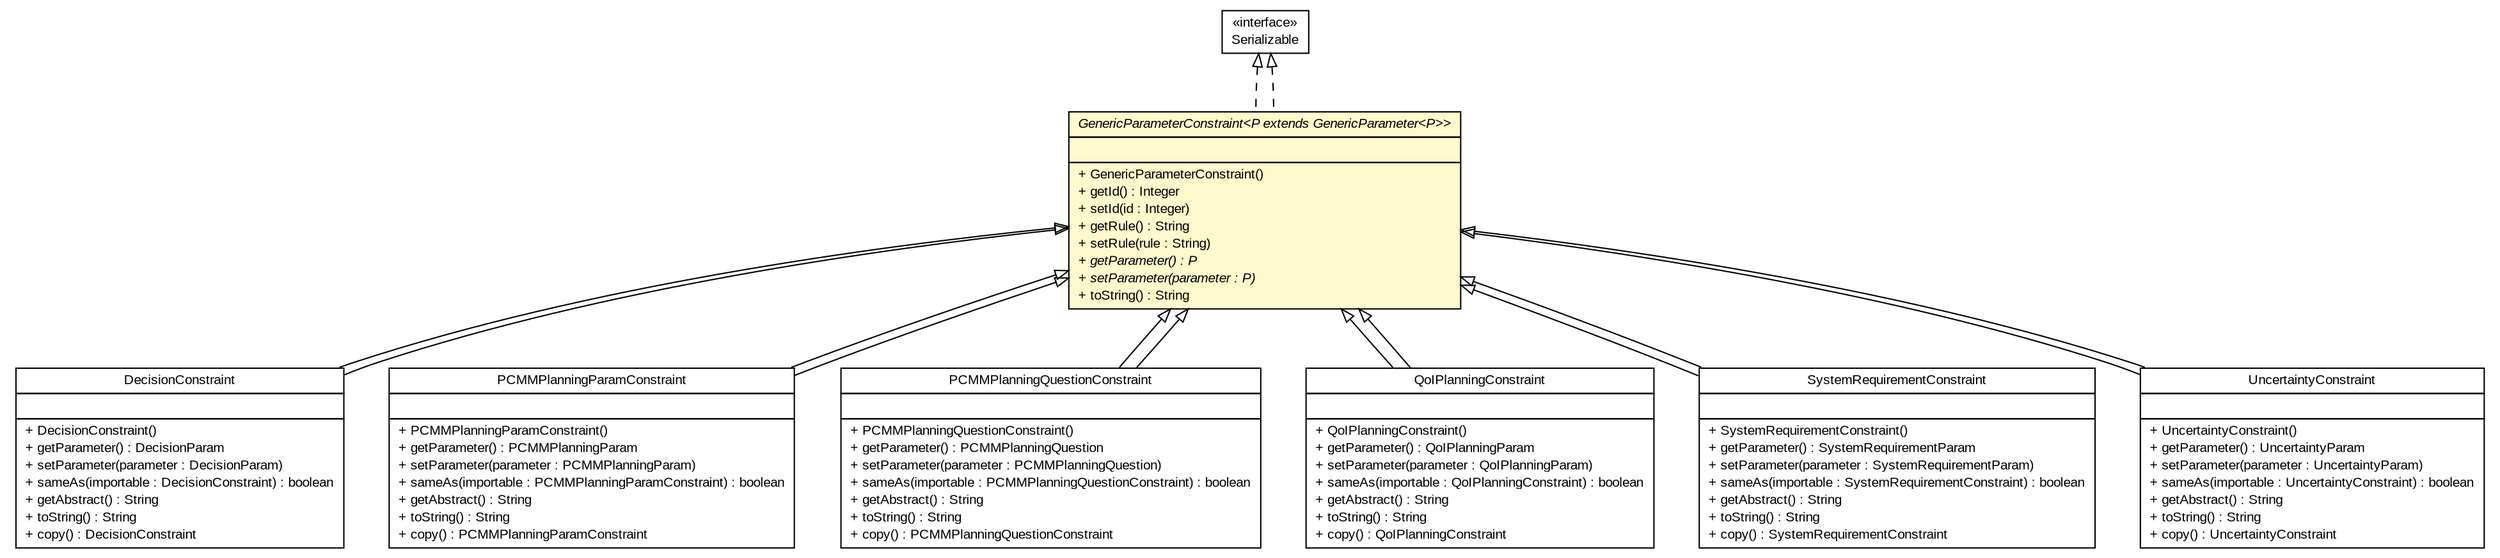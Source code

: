 #!/usr/local/bin/dot
#
# Class diagram 
# Generated by UMLGraph version R5_6-24-gf6e263 (http://www.umlgraph.org/)
#

digraph G {
	edge [fontname="arial",fontsize=10,labelfontname="arial",labelfontsize=10];
	node [fontname="arial",fontsize=10,shape=plaintext];
	nodesep=0.25;
	ranksep=0.5;
	// gov.sandia.cf.model.DecisionConstraint
	c119816 [label=<<table title="gov.sandia.cf.model.DecisionConstraint" border="0" cellborder="1" cellspacing="0" cellpadding="2" port="p" href="./DecisionConstraint.html">
		<tr><td><table border="0" cellspacing="0" cellpadding="1">
<tr><td align="center" balign="center"> DecisionConstraint </td></tr>
		</table></td></tr>
		<tr><td><table border="0" cellspacing="0" cellpadding="1">
<tr><td align="left" balign="left">  </td></tr>
		</table></td></tr>
		<tr><td><table border="0" cellspacing="0" cellpadding="1">
<tr><td align="left" balign="left"> + DecisionConstraint() </td></tr>
<tr><td align="left" balign="left"> + getParameter() : DecisionParam </td></tr>
<tr><td align="left" balign="left"> + setParameter(parameter : DecisionParam) </td></tr>
<tr><td align="left" balign="left"> + sameAs(importable : DecisionConstraint) : boolean </td></tr>
<tr><td align="left" balign="left"> + getAbstract() : String </td></tr>
<tr><td align="left" balign="left"> + toString() : String </td></tr>
<tr><td align="left" balign="left"> + copy() : DecisionConstraint </td></tr>
		</table></td></tr>
		</table>>, URL="./DecisionConstraint.html", fontname="arial", fontcolor="black", fontsize=10.0];
	// gov.sandia.cf.model.GenericParameterConstraint<P extends gov.sandia.cf.model.GenericParameter<P>>
	c119826 [label=<<table title="gov.sandia.cf.model.GenericParameterConstraint" border="0" cellborder="1" cellspacing="0" cellpadding="2" port="p" bgcolor="lemonChiffon" href="./GenericParameterConstraint.html">
		<tr><td><table border="0" cellspacing="0" cellpadding="1">
<tr><td align="center" balign="center"><font face="arial italic"> GenericParameterConstraint&lt;P extends GenericParameter&lt;P&gt;&gt; </font></td></tr>
		</table></td></tr>
		<tr><td><table border="0" cellspacing="0" cellpadding="1">
<tr><td align="left" balign="left">  </td></tr>
		</table></td></tr>
		<tr><td><table border="0" cellspacing="0" cellpadding="1">
<tr><td align="left" balign="left"> + GenericParameterConstraint() </td></tr>
<tr><td align="left" balign="left"> + getId() : Integer </td></tr>
<tr><td align="left" balign="left"> + setId(id : Integer) </td></tr>
<tr><td align="left" balign="left"> + getRule() : String </td></tr>
<tr><td align="left" balign="left"> + setRule(rule : String) </td></tr>
<tr><td align="left" balign="left"><font face="arial italic" point-size="10.0"> + getParameter() : P </font></td></tr>
<tr><td align="left" balign="left"><font face="arial italic" point-size="10.0"> + setParameter(parameter : P) </font></td></tr>
<tr><td align="left" balign="left"> + toString() : String </td></tr>
		</table></td></tr>
		</table>>, URL="./GenericParameterConstraint.html", fontname="arial", fontcolor="black", fontsize=10.0];
	// gov.sandia.cf.model.PCMMPlanningParamConstraint
	c119874 [label=<<table title="gov.sandia.cf.model.PCMMPlanningParamConstraint" border="0" cellborder="1" cellspacing="0" cellpadding="2" port="p" href="./PCMMPlanningParamConstraint.html">
		<tr><td><table border="0" cellspacing="0" cellpadding="1">
<tr><td align="center" balign="center"> PCMMPlanningParamConstraint </td></tr>
		</table></td></tr>
		<tr><td><table border="0" cellspacing="0" cellpadding="1">
<tr><td align="left" balign="left">  </td></tr>
		</table></td></tr>
		<tr><td><table border="0" cellspacing="0" cellpadding="1">
<tr><td align="left" balign="left"> + PCMMPlanningParamConstraint() </td></tr>
<tr><td align="left" balign="left"> + getParameter() : PCMMPlanningParam </td></tr>
<tr><td align="left" balign="left"> + setParameter(parameter : PCMMPlanningParam) </td></tr>
<tr><td align="left" balign="left"> + sameAs(importable : PCMMPlanningParamConstraint) : boolean </td></tr>
<tr><td align="left" balign="left"> + getAbstract() : String </td></tr>
<tr><td align="left" balign="left"> + toString() : String </td></tr>
<tr><td align="left" balign="left"> + copy() : PCMMPlanningParamConstraint </td></tr>
		</table></td></tr>
		</table>>, URL="./PCMMPlanningParamConstraint.html", fontname="arial", fontcolor="black", fontsize=10.0];
	// gov.sandia.cf.model.PCMMPlanningQuestionConstraint
	c119877 [label=<<table title="gov.sandia.cf.model.PCMMPlanningQuestionConstraint" border="0" cellborder="1" cellspacing="0" cellpadding="2" port="p" href="./PCMMPlanningQuestionConstraint.html">
		<tr><td><table border="0" cellspacing="0" cellpadding="1">
<tr><td align="center" balign="center"> PCMMPlanningQuestionConstraint </td></tr>
		</table></td></tr>
		<tr><td><table border="0" cellspacing="0" cellpadding="1">
<tr><td align="left" balign="left">  </td></tr>
		</table></td></tr>
		<tr><td><table border="0" cellspacing="0" cellpadding="1">
<tr><td align="left" balign="left"> + PCMMPlanningQuestionConstraint() </td></tr>
<tr><td align="left" balign="left"> + getParameter() : PCMMPlanningQuestion </td></tr>
<tr><td align="left" balign="left"> + setParameter(parameter : PCMMPlanningQuestion) </td></tr>
<tr><td align="left" balign="left"> + sameAs(importable : PCMMPlanningQuestionConstraint) : boolean </td></tr>
<tr><td align="left" balign="left"> + getAbstract() : String </td></tr>
<tr><td align="left" balign="left"> + toString() : String </td></tr>
<tr><td align="left" balign="left"> + copy() : PCMMPlanningQuestionConstraint </td></tr>
		</table></td></tr>
		</table>>, URL="./PCMMPlanningQuestionConstraint.html", fontname="arial", fontcolor="black", fontsize=10.0];
	// gov.sandia.cf.model.QoIPlanningConstraint
	c119907 [label=<<table title="gov.sandia.cf.model.QoIPlanningConstraint" border="0" cellborder="1" cellspacing="0" cellpadding="2" port="p" href="./QoIPlanningConstraint.html">
		<tr><td><table border="0" cellspacing="0" cellpadding="1">
<tr><td align="center" balign="center"> QoIPlanningConstraint </td></tr>
		</table></td></tr>
		<tr><td><table border="0" cellspacing="0" cellpadding="1">
<tr><td align="left" balign="left">  </td></tr>
		</table></td></tr>
		<tr><td><table border="0" cellspacing="0" cellpadding="1">
<tr><td align="left" balign="left"> + QoIPlanningConstraint() </td></tr>
<tr><td align="left" balign="left"> + getParameter() : QoIPlanningParam </td></tr>
<tr><td align="left" balign="left"> + setParameter(parameter : QoIPlanningParam) </td></tr>
<tr><td align="left" balign="left"> + sameAs(importable : QoIPlanningConstraint) : boolean </td></tr>
<tr><td align="left" balign="left"> + getAbstract() : String </td></tr>
<tr><td align="left" balign="left"> + toString() : String </td></tr>
<tr><td align="left" balign="left"> + copy() : QoIPlanningConstraint </td></tr>
		</table></td></tr>
		</table>>, URL="./QoIPlanningConstraint.html", fontname="arial", fontcolor="black", fontsize=10.0];
	// gov.sandia.cf.model.SystemRequirementConstraint
	c119920 [label=<<table title="gov.sandia.cf.model.SystemRequirementConstraint" border="0" cellborder="1" cellspacing="0" cellpadding="2" port="p" href="./SystemRequirementConstraint.html">
		<tr><td><table border="0" cellspacing="0" cellpadding="1">
<tr><td align="center" balign="center"> SystemRequirementConstraint </td></tr>
		</table></td></tr>
		<tr><td><table border="0" cellspacing="0" cellpadding="1">
<tr><td align="left" balign="left">  </td></tr>
		</table></td></tr>
		<tr><td><table border="0" cellspacing="0" cellpadding="1">
<tr><td align="left" balign="left"> + SystemRequirementConstraint() </td></tr>
<tr><td align="left" balign="left"> + getParameter() : SystemRequirementParam </td></tr>
<tr><td align="left" balign="left"> + setParameter(parameter : SystemRequirementParam) </td></tr>
<tr><td align="left" balign="left"> + sameAs(importable : SystemRequirementConstraint) : boolean </td></tr>
<tr><td align="left" balign="left"> + getAbstract() : String </td></tr>
<tr><td align="left" balign="left"> + toString() : String </td></tr>
<tr><td align="left" balign="left"> + copy() : SystemRequirementConstraint </td></tr>
		</table></td></tr>
		</table>>, URL="./SystemRequirementConstraint.html", fontname="arial", fontcolor="black", fontsize=10.0];
	// gov.sandia.cf.model.UncertaintyConstraint
	c119929 [label=<<table title="gov.sandia.cf.model.UncertaintyConstraint" border="0" cellborder="1" cellspacing="0" cellpadding="2" port="p" href="./UncertaintyConstraint.html">
		<tr><td><table border="0" cellspacing="0" cellpadding="1">
<tr><td align="center" balign="center"> UncertaintyConstraint </td></tr>
		</table></td></tr>
		<tr><td><table border="0" cellspacing="0" cellpadding="1">
<tr><td align="left" balign="left">  </td></tr>
		</table></td></tr>
		<tr><td><table border="0" cellspacing="0" cellpadding="1">
<tr><td align="left" balign="left"> + UncertaintyConstraint() </td></tr>
<tr><td align="left" balign="left"> + getParameter() : UncertaintyParam </td></tr>
<tr><td align="left" balign="left"> + setParameter(parameter : UncertaintyParam) </td></tr>
<tr><td align="left" balign="left"> + sameAs(importable : UncertaintyConstraint) : boolean </td></tr>
<tr><td align="left" balign="left"> + getAbstract() : String </td></tr>
<tr><td align="left" balign="left"> + toString() : String </td></tr>
<tr><td align="left" balign="left"> + copy() : UncertaintyConstraint </td></tr>
		</table></td></tr>
		</table>>, URL="./UncertaintyConstraint.html", fontname="arial", fontcolor="black", fontsize=10.0];
	//gov.sandia.cf.model.DecisionConstraint extends gov.sandia.cf.model.GenericParameterConstraint<gov.sandia.cf.model.DecisionParam>
	c119826:p -> c119816:p [dir=back,arrowtail=empty];
	//gov.sandia.cf.model.GenericParameterConstraint<P extends gov.sandia.cf.model.GenericParameter<P>> implements java.io.Serializable
	c120190:p -> c119826:p [dir=back,arrowtail=empty,style=dashed];
	//gov.sandia.cf.model.PCMMPlanningParamConstraint extends gov.sandia.cf.model.GenericParameterConstraint<gov.sandia.cf.model.PCMMPlanningParam>
	c119826:p -> c119874:p [dir=back,arrowtail=empty];
	//gov.sandia.cf.model.PCMMPlanningQuestionConstraint extends gov.sandia.cf.model.GenericParameterConstraint<gov.sandia.cf.model.PCMMPlanningQuestion>
	c119826:p -> c119877:p [dir=back,arrowtail=empty];
	//gov.sandia.cf.model.QoIPlanningConstraint extends gov.sandia.cf.model.GenericParameterConstraint<gov.sandia.cf.model.QoIPlanningParam>
	c119826:p -> c119907:p [dir=back,arrowtail=empty];
	//gov.sandia.cf.model.SystemRequirementConstraint extends gov.sandia.cf.model.GenericParameterConstraint<gov.sandia.cf.model.SystemRequirementParam>
	c119826:p -> c119920:p [dir=back,arrowtail=empty];
	//gov.sandia.cf.model.UncertaintyConstraint extends gov.sandia.cf.model.GenericParameterConstraint<gov.sandia.cf.model.UncertaintyParam>
	c119826:p -> c119929:p [dir=back,arrowtail=empty];
	//gov.sandia.cf.model.UncertaintyConstraint extends gov.sandia.cf.model.GenericParameterConstraint<gov.sandia.cf.model.UncertaintyParam>
	c119826:p -> c119929:p [dir=back,arrowtail=empty];
	//gov.sandia.cf.model.SystemRequirementConstraint extends gov.sandia.cf.model.GenericParameterConstraint<gov.sandia.cf.model.SystemRequirementParam>
	c119826:p -> c119920:p [dir=back,arrowtail=empty];
	//gov.sandia.cf.model.QoIPlanningConstraint extends gov.sandia.cf.model.GenericParameterConstraint<gov.sandia.cf.model.QoIPlanningParam>
	c119826:p -> c119907:p [dir=back,arrowtail=empty];
	//gov.sandia.cf.model.PCMMPlanningQuestionConstraint extends gov.sandia.cf.model.GenericParameterConstraint<gov.sandia.cf.model.PCMMPlanningQuestion>
	c119826:p -> c119877:p [dir=back,arrowtail=empty];
	//gov.sandia.cf.model.PCMMPlanningParamConstraint extends gov.sandia.cf.model.GenericParameterConstraint<gov.sandia.cf.model.PCMMPlanningParam>
	c119826:p -> c119874:p [dir=back,arrowtail=empty];
	//gov.sandia.cf.model.GenericParameterConstraint<P extends gov.sandia.cf.model.GenericParameter<P>> implements java.io.Serializable
	c120190:p -> c119826:p [dir=back,arrowtail=empty,style=dashed];
	//gov.sandia.cf.model.DecisionConstraint extends gov.sandia.cf.model.GenericParameterConstraint<gov.sandia.cf.model.DecisionParam>
	c119826:p -> c119816:p [dir=back,arrowtail=empty];
	// java.io.Serializable
	c120190 [label=<<table title="java.io.Serializable" border="0" cellborder="1" cellspacing="0" cellpadding="2" port="p" href="http://java.sun.com/j2se/1.4.2/docs/api/java/io/Serializable.html">
		<tr><td><table border="0" cellspacing="0" cellpadding="1">
<tr><td align="center" balign="center"> &#171;interface&#187; </td></tr>
<tr><td align="center" balign="center"> Serializable </td></tr>
		</table></td></tr>
		</table>>, URL="http://java.sun.com/j2se/1.4.2/docs/api/java/io/Serializable.html", fontname="arial", fontcolor="black", fontsize=10.0];
}

